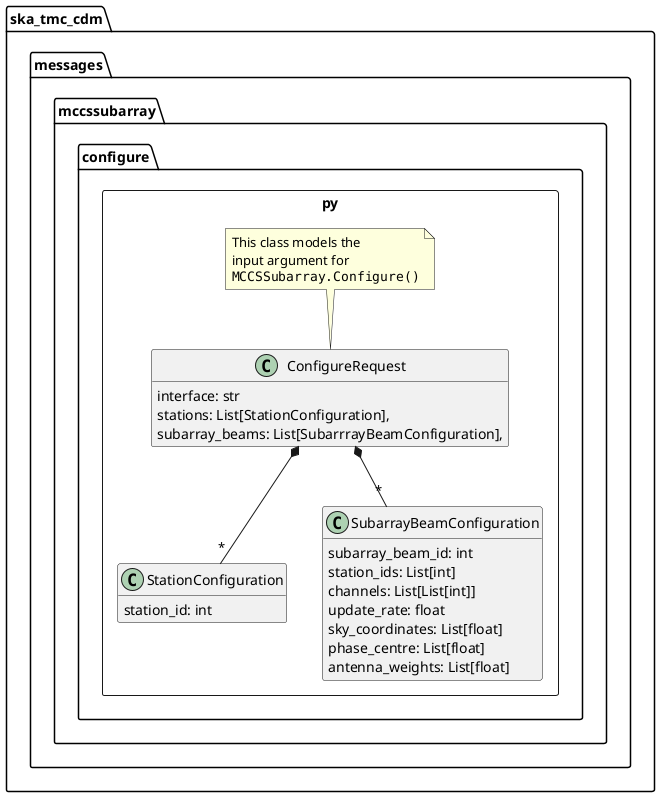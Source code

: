 @startuml
hide empty members

package ska_tmc_cdm.messages.mccssubarray {
    package configure.py <<Rectangle>> {

        class StationConfiguration {
            station_id: int
        }

        class SubarrayBeamConfiguration {
            subarray_beam_id: int
            station_ids: List[int]
            channels: List[List[int]]
            update_rate: float
            sky_coordinates: List[float]
            phase_centre: List[float]
            antenna_weights: List[float]
        }

        class ConfigureRequest {
            interface: str
            stations: List[StationConfiguration],
            subarray_beams: List[SubarrrayBeamConfiguration],
        }
        ConfigureRequest *-- "*" StationConfiguration
        ConfigureRequest *-- "*" SubarrayBeamConfiguration

		note top of ConfigureRequest
			This class models the
			input argument for
			""MCCSSubarray.Configure()""
		end note
    }
}

@enduml
